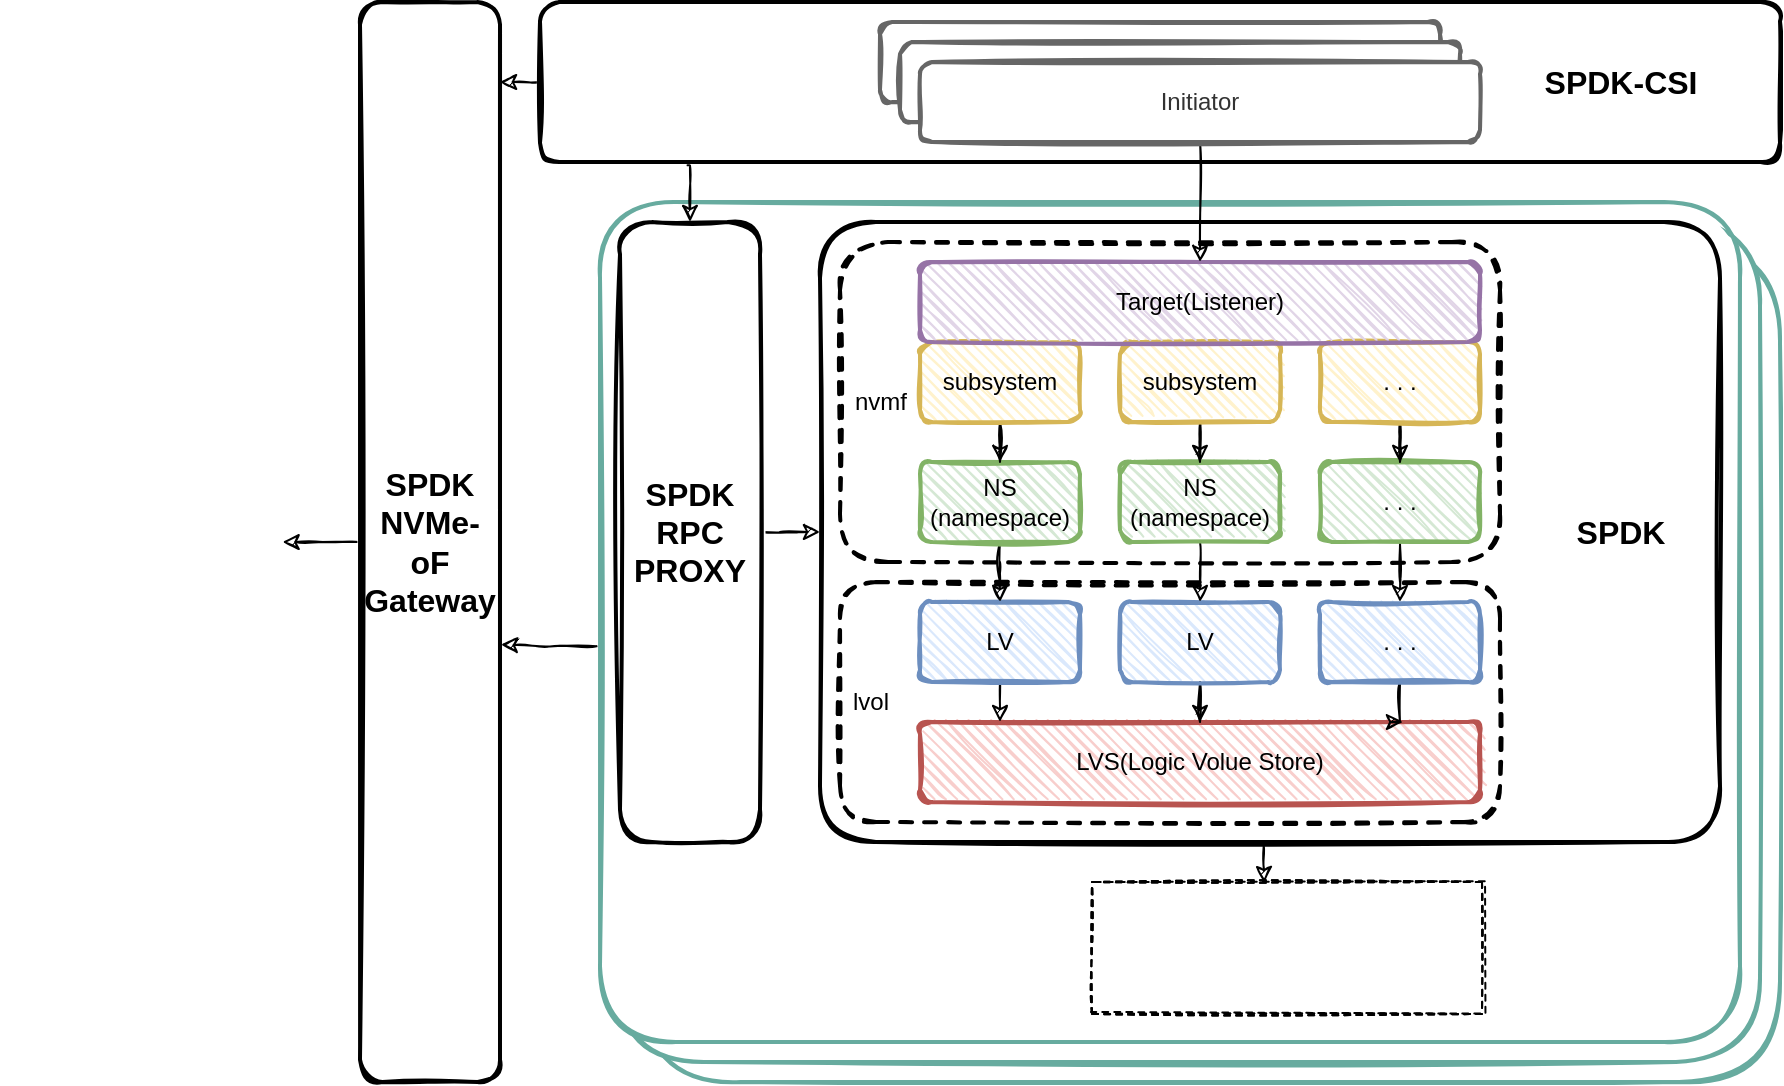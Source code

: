 <mxfile version="15.9.4" type="github">
  <diagram id="_k0dfrmrgLHj1u3hm91S" name="SPDK NVMe-oF Gateway">
    <mxGraphModel dx="2012" dy="743" grid="1" gridSize="10" guides="1" tooltips="1" connect="1" arrows="1" fold="1" page="1" pageScale="1" pageWidth="827" pageHeight="1169" math="0" shadow="0">
      <root>
        <mxCell id="0" />
        <mxCell id="1" parent="0" />
        <mxCell id="-MNfSVvUteKUCQnHGyNg-47" value="&lt;font style=&quot;font-size: 16px&quot;&gt;&lt;b&gt;&lt;br&gt;&lt;/b&gt;&lt;/font&gt;" style="rounded=1;whiteSpace=wrap;html=1;strokeWidth=2;fillWeight=1;hachureGap=4;hachureAngle=45;sketch=1;strokeColor=#67AB9F;arcSize=12;" vertex="1" parent="1">
          <mxGeometry x="90" y="360" width="570" height="420" as="geometry" />
        </mxCell>
        <mxCell id="-MNfSVvUteKUCQnHGyNg-46" value="&lt;font style=&quot;font-size: 16px&quot;&gt;&lt;b&gt;&lt;br&gt;&lt;/b&gt;&lt;/font&gt;" style="rounded=1;whiteSpace=wrap;html=1;strokeWidth=2;fillWeight=1;hachureGap=4;hachureAngle=45;sketch=1;strokeColor=#67AB9F;arcSize=10;" vertex="1" parent="1">
          <mxGeometry x="80" y="350" width="570" height="420" as="geometry" />
        </mxCell>
        <mxCell id="-MNfSVvUteKUCQnHGyNg-44" style="edgeStyle=orthogonalEdgeStyle;rounded=0;sketch=1;orthogonalLoop=1;jettySize=auto;html=1;entryX=1.007;entryY=0.595;entryDx=0;entryDy=0;entryPerimeter=0;fontSize=16;strokeWidth=1;exitX=-0.003;exitY=0.529;exitDx=0;exitDy=0;exitPerimeter=0;" edge="1" parent="1" source="-MNfSVvUteKUCQnHGyNg-42" target="-MNfSVvUteKUCQnHGyNg-33">
          <mxGeometry relative="1" as="geometry" />
        </mxCell>
        <mxCell id="-MNfSVvUteKUCQnHGyNg-42" value="&lt;font style=&quot;font-size: 16px&quot;&gt;&lt;b&gt;&lt;br&gt;&lt;/b&gt;&lt;/font&gt;" style="rounded=1;whiteSpace=wrap;html=1;strokeWidth=2;fillWeight=1;hachureGap=4;hachureAngle=45;sketch=1;strokeColor=#67AB9F;arcSize=9;" vertex="1" parent="1">
          <mxGeometry x="70" y="340" width="570" height="420" as="geometry" />
        </mxCell>
        <mxCell id="-MNfSVvUteKUCQnHGyNg-40" style="edgeStyle=orthogonalEdgeStyle;rounded=0;sketch=1;orthogonalLoop=1;jettySize=auto;html=1;entryX=1.004;entryY=0.091;entryDx=0;entryDy=0;entryPerimeter=0;fontSize=16;" edge="1" parent="1" source="-MNfSVvUteKUCQnHGyNg-31">
          <mxGeometry relative="1" as="geometry">
            <mxPoint x="20.28" y="280.04" as="targetPoint" />
          </mxGeometry>
        </mxCell>
        <mxCell id="-MNfSVvUteKUCQnHGyNg-43" style="edgeStyle=orthogonalEdgeStyle;rounded=0;sketch=1;orthogonalLoop=1;jettySize=auto;html=1;entryX=0.5;entryY=0;entryDx=0;entryDy=0;fontSize=16;exitX=0.119;exitY=1.021;exitDx=0;exitDy=0;exitPerimeter=0;" edge="1" parent="1" source="-MNfSVvUteKUCQnHGyNg-31" target="-MNfSVvUteKUCQnHGyNg-35">
          <mxGeometry relative="1" as="geometry">
            <mxPoint x="110" y="310" as="sourcePoint" />
            <Array as="points">
              <mxPoint x="115" y="322" />
            </Array>
          </mxGeometry>
        </mxCell>
        <mxCell id="-MNfSVvUteKUCQnHGyNg-31" value="" style="rounded=1;whiteSpace=wrap;html=1;strokeWidth=2;fillWeight=1;hachureGap=4;hachureAngle=45;sketch=1;strokeColor=#000000;arcSize=12;" vertex="1" parent="1">
          <mxGeometry x="40" y="240" width="620" height="80" as="geometry" />
        </mxCell>
        <mxCell id="-MNfSVvUteKUCQnHGyNg-30" value="" style="rounded=1;whiteSpace=wrap;html=1;strokeWidth=2;fillWeight=1;hachureGap=4;hachureAngle=45;sketch=1;fillColor=default;strokeColor=#666666;fontColor=#333333;" vertex="1" parent="1">
          <mxGeometry x="210" y="250" width="280" height="40" as="geometry" />
        </mxCell>
        <mxCell id="-MNfSVvUteKUCQnHGyNg-25" value="" style="rounded=1;whiteSpace=wrap;html=1;strokeWidth=2;fillWeight=1;hachureGap=4;hachureAngle=45;sketch=1;strokeColor=#000000;arcSize=9;" vertex="1" parent="1">
          <mxGeometry x="180" y="350" width="450" height="310" as="geometry" />
        </mxCell>
        <mxCell id="-MNfSVvUteKUCQnHGyNg-23" value="" style="rounded=1;whiteSpace=wrap;html=1;strokeWidth=2;fillWeight=1;hachureGap=4;hachureAngle=45;sketch=1;strokeColor=#000000;dashed=1;" vertex="1" parent="1">
          <mxGeometry x="190" y="360" width="330" height="160" as="geometry" />
        </mxCell>
        <mxCell id="-MNfSVvUteKUCQnHGyNg-21" value="" style="rounded=1;whiteSpace=wrap;html=1;strokeWidth=2;fillWeight=1;hachureGap=4;hachureAngle=45;sketch=1;strokeColor=#000000;dashed=1;" vertex="1" parent="1">
          <mxGeometry x="190" y="530" width="330" height="120" as="geometry" />
        </mxCell>
        <mxCell id="-MNfSVvUteKUCQnHGyNg-1" value="LVS(Logic Volue Store)" style="rounded=1;whiteSpace=wrap;html=1;strokeWidth=2;fillWeight=1;hachureGap=4;hachureAngle=45;fillColor=#f8cecc;sketch=1;strokeColor=#b85450;" vertex="1" parent="1">
          <mxGeometry x="230" y="600" width="280" height="40" as="geometry" />
        </mxCell>
        <mxCell id="-MNfSVvUteKUCQnHGyNg-5" style="edgeStyle=orthogonalEdgeStyle;rounded=0;orthogonalLoop=1;jettySize=auto;html=1;entryX=0.145;entryY=0.021;entryDx=0;entryDy=0;entryPerimeter=0;sketch=1;" edge="1" parent="1" source="-MNfSVvUteKUCQnHGyNg-2" target="-MNfSVvUteKUCQnHGyNg-1">
          <mxGeometry relative="1" as="geometry" />
        </mxCell>
        <mxCell id="-MNfSVvUteKUCQnHGyNg-2" value="LV" style="rounded=1;whiteSpace=wrap;html=1;strokeWidth=2;fillWeight=1;hachureGap=4;hachureAngle=45;sketch=1;fillColor=#dae8fc;strokeColor=#6c8ebf;" vertex="1" parent="1">
          <mxGeometry x="230" y="540" width="80" height="40" as="geometry" />
        </mxCell>
        <mxCell id="-MNfSVvUteKUCQnHGyNg-6" style="edgeStyle=orthogonalEdgeStyle;rounded=0;sketch=1;orthogonalLoop=1;jettySize=auto;html=1;entryX=0.5;entryY=0;entryDx=0;entryDy=0;" edge="1" parent="1" source="-MNfSVvUteKUCQnHGyNg-3" target="-MNfSVvUteKUCQnHGyNg-1">
          <mxGeometry relative="1" as="geometry" />
        </mxCell>
        <mxCell id="-MNfSVvUteKUCQnHGyNg-3" value="LV" style="rounded=1;whiteSpace=wrap;html=1;strokeWidth=2;fillWeight=1;hachureGap=4;hachureAngle=45;sketch=1;fillColor=#dae8fc;strokeColor=#6c8ebf;" vertex="1" parent="1">
          <mxGeometry x="330" y="540" width="80" height="40" as="geometry" />
        </mxCell>
        <mxCell id="-MNfSVvUteKUCQnHGyNg-7" style="edgeStyle=orthogonalEdgeStyle;rounded=0;sketch=1;orthogonalLoop=1;jettySize=auto;html=1;" edge="1" parent="1" source="-MNfSVvUteKUCQnHGyNg-4">
          <mxGeometry relative="1" as="geometry">
            <mxPoint x="471" y="600" as="targetPoint" />
          </mxGeometry>
        </mxCell>
        <mxCell id="-MNfSVvUteKUCQnHGyNg-4" value=". . ." style="rounded=1;whiteSpace=wrap;html=1;strokeWidth=2;fillWeight=1;hachureGap=4;hachureAngle=45;sketch=1;fillColor=#dae8fc;strokeColor=#6c8ebf;" vertex="1" parent="1">
          <mxGeometry x="430" y="540" width="80" height="40" as="geometry" />
        </mxCell>
        <mxCell id="-MNfSVvUteKUCQnHGyNg-11" value="" style="edgeStyle=orthogonalEdgeStyle;rounded=0;sketch=1;orthogonalLoop=1;jettySize=auto;html=1;" edge="1" parent="1" source="-MNfSVvUteKUCQnHGyNg-8" target="-MNfSVvUteKUCQnHGyNg-2">
          <mxGeometry relative="1" as="geometry" />
        </mxCell>
        <mxCell id="-MNfSVvUteKUCQnHGyNg-8" value="NS&lt;br&gt;(namespace)" style="rounded=1;whiteSpace=wrap;html=1;strokeWidth=2;fillWeight=1;hachureGap=4;hachureAngle=45;sketch=1;fillColor=#d5e8d4;strokeColor=#82b366;" vertex="1" parent="1">
          <mxGeometry x="230" y="470" width="80" height="40" as="geometry" />
        </mxCell>
        <mxCell id="-MNfSVvUteKUCQnHGyNg-12" value="" style="edgeStyle=orthogonalEdgeStyle;rounded=0;sketch=1;orthogonalLoop=1;jettySize=auto;html=1;" edge="1" parent="1" source="-MNfSVvUteKUCQnHGyNg-9" target="-MNfSVvUteKUCQnHGyNg-3">
          <mxGeometry relative="1" as="geometry" />
        </mxCell>
        <mxCell id="-MNfSVvUteKUCQnHGyNg-9" value="NS&lt;br&gt;(namespace)" style="rounded=1;whiteSpace=wrap;html=1;strokeWidth=2;fillWeight=1;hachureGap=4;hachureAngle=45;sketch=1;fillColor=#d5e8d4;strokeColor=#82b366;" vertex="1" parent="1">
          <mxGeometry x="330" y="470" width="80" height="40" as="geometry" />
        </mxCell>
        <mxCell id="-MNfSVvUteKUCQnHGyNg-13" value="" style="edgeStyle=orthogonalEdgeStyle;rounded=0;sketch=1;orthogonalLoop=1;jettySize=auto;html=1;" edge="1" parent="1" source="-MNfSVvUteKUCQnHGyNg-10" target="-MNfSVvUteKUCQnHGyNg-4">
          <mxGeometry relative="1" as="geometry" />
        </mxCell>
        <mxCell id="-MNfSVvUteKUCQnHGyNg-10" value=". . ." style="rounded=1;whiteSpace=wrap;html=1;strokeWidth=2;fillWeight=1;hachureGap=4;hachureAngle=45;sketch=1;fillColor=#d5e8d4;strokeColor=#82b366;" vertex="1" parent="1">
          <mxGeometry x="430" y="470" width="80" height="40" as="geometry" />
        </mxCell>
        <mxCell id="-MNfSVvUteKUCQnHGyNg-15" value="" style="edgeStyle=orthogonalEdgeStyle;rounded=0;sketch=1;orthogonalLoop=1;jettySize=auto;html=1;" edge="1" parent="1" source="-MNfSVvUteKUCQnHGyNg-14" target="-MNfSVvUteKUCQnHGyNg-8">
          <mxGeometry relative="1" as="geometry" />
        </mxCell>
        <mxCell id="-MNfSVvUteKUCQnHGyNg-14" value="subsystem" style="rounded=1;whiteSpace=wrap;html=1;strokeWidth=2;fillWeight=1;hachureGap=4;hachureAngle=45;sketch=1;fillColor=#fff2cc;strokeColor=#d6b656;" vertex="1" parent="1">
          <mxGeometry x="230" y="410" width="80" height="40" as="geometry" />
        </mxCell>
        <mxCell id="-MNfSVvUteKUCQnHGyNg-17" value="" style="edgeStyle=orthogonalEdgeStyle;rounded=0;sketch=1;orthogonalLoop=1;jettySize=auto;html=1;" edge="1" parent="1" source="-MNfSVvUteKUCQnHGyNg-16" target="-MNfSVvUteKUCQnHGyNg-9">
          <mxGeometry relative="1" as="geometry" />
        </mxCell>
        <mxCell id="-MNfSVvUteKUCQnHGyNg-16" value="subsystem" style="rounded=1;whiteSpace=wrap;html=1;strokeWidth=2;fillWeight=1;hachureGap=4;hachureAngle=45;sketch=1;fillColor=#fff2cc;strokeColor=#d6b656;" vertex="1" parent="1">
          <mxGeometry x="330" y="410" width="80" height="40" as="geometry" />
        </mxCell>
        <mxCell id="-MNfSVvUteKUCQnHGyNg-19" value="" style="edgeStyle=orthogonalEdgeStyle;rounded=0;sketch=1;orthogonalLoop=1;jettySize=auto;html=1;" edge="1" parent="1" source="-MNfSVvUteKUCQnHGyNg-18" target="-MNfSVvUteKUCQnHGyNg-10">
          <mxGeometry relative="1" as="geometry" />
        </mxCell>
        <mxCell id="-MNfSVvUteKUCQnHGyNg-18" value=". . ." style="rounded=1;whiteSpace=wrap;html=1;strokeWidth=2;fillWeight=1;hachureGap=4;hachureAngle=45;sketch=1;fillColor=#fff2cc;strokeColor=#d6b656;" vertex="1" parent="1">
          <mxGeometry x="430" y="410" width="80" height="40" as="geometry" />
        </mxCell>
        <mxCell id="-MNfSVvUteKUCQnHGyNg-20" value="Target(Listener)" style="rounded=1;whiteSpace=wrap;html=1;strokeWidth=2;fillWeight=1;hachureGap=4;hachureAngle=45;sketch=1;fillColor=#e1d5e7;strokeColor=#9673a6;" vertex="1" parent="1">
          <mxGeometry x="230" y="370" width="280" height="40" as="geometry" />
        </mxCell>
        <mxCell id="-MNfSVvUteKUCQnHGyNg-22" value="lvol" style="text;html=1;align=center;verticalAlign=middle;resizable=0;points=[];autosize=1;strokeColor=none;fillColor=none;" vertex="1" parent="1">
          <mxGeometry x="190" y="580" width="30" height="20" as="geometry" />
        </mxCell>
        <mxCell id="-MNfSVvUteKUCQnHGyNg-24" value="nvmf" style="text;html=1;align=center;verticalAlign=middle;resizable=0;points=[];autosize=1;strokeColor=none;fillColor=none;" vertex="1" parent="1">
          <mxGeometry x="190" y="430" width="40" height="20" as="geometry" />
        </mxCell>
        <mxCell id="-MNfSVvUteKUCQnHGyNg-26" value="SPDK" style="text;html=1;align=center;verticalAlign=middle;resizable=0;points=[];autosize=1;strokeColor=none;fillColor=none;fontSize=16;fontStyle=1" vertex="1" parent="1">
          <mxGeometry x="550" y="495" width="60" height="20" as="geometry" />
        </mxCell>
        <mxCell id="-MNfSVvUteKUCQnHGyNg-28" value="" style="rounded=1;whiteSpace=wrap;html=1;strokeWidth=2;fillWeight=1;hachureGap=4;hachureAngle=45;sketch=1;fillColor=default;strokeColor=#666666;fontColor=#333333;" vertex="1" parent="1">
          <mxGeometry x="220" y="260" width="280" height="40" as="geometry" />
        </mxCell>
        <mxCell id="-MNfSVvUteKUCQnHGyNg-29" style="edgeStyle=orthogonalEdgeStyle;rounded=0;sketch=1;orthogonalLoop=1;jettySize=auto;html=1;entryX=0.5;entryY=0;entryDx=0;entryDy=0;fontSize=16;" edge="1" parent="1" source="-MNfSVvUteKUCQnHGyNg-27" target="-MNfSVvUteKUCQnHGyNg-20">
          <mxGeometry relative="1" as="geometry" />
        </mxCell>
        <mxCell id="-MNfSVvUteKUCQnHGyNg-27" value="Initiator" style="rounded=1;whiteSpace=wrap;html=1;strokeWidth=2;fillWeight=1;hachureGap=4;hachureAngle=45;sketch=1;fillColor=default;strokeColor=#666666;fontColor=#333333;gradientColor=none;" vertex="1" parent="1">
          <mxGeometry x="230" y="270" width="280" height="40" as="geometry" />
        </mxCell>
        <mxCell id="-MNfSVvUteKUCQnHGyNg-32" value="SPDK-CSI" style="text;html=1;align=center;verticalAlign=middle;resizable=0;points=[];autosize=1;strokeColor=none;fillColor=none;fontSize=16;fontStyle=1" vertex="1" parent="1">
          <mxGeometry x="535" y="270" width="90" height="20" as="geometry" />
        </mxCell>
        <mxCell id="-MNfSVvUteKUCQnHGyNg-62" value="" style="edgeStyle=orthogonalEdgeStyle;rounded=0;sketch=1;orthogonalLoop=1;jettySize=auto;html=1;fontSize=16;strokeWidth=1;" edge="1" parent="1" source="-MNfSVvUteKUCQnHGyNg-33" target="-MNfSVvUteKUCQnHGyNg-59">
          <mxGeometry relative="1" as="geometry" />
        </mxCell>
        <mxCell id="-MNfSVvUteKUCQnHGyNg-33" value="&lt;font style=&quot;font-size: 16px&quot;&gt;&lt;b&gt;SPDK&lt;br&gt;NVMe-oF&lt;br&gt;Gateway&lt;/b&gt;&lt;/font&gt;" style="rounded=1;whiteSpace=wrap;html=1;strokeWidth=2;fillWeight=1;hachureGap=4;hachureAngle=45;sketch=1;strokeColor=#000000;arcSize=16;" vertex="1" parent="1">
          <mxGeometry x="-50" y="240" width="70" height="540" as="geometry" />
        </mxCell>
        <mxCell id="-MNfSVvUteKUCQnHGyNg-39" style="edgeStyle=orthogonalEdgeStyle;rounded=0;sketch=1;orthogonalLoop=1;jettySize=auto;html=1;entryX=0;entryY=0.5;entryDx=0;entryDy=0;fontSize=16;" edge="1" parent="1" source="-MNfSVvUteKUCQnHGyNg-35" target="-MNfSVvUteKUCQnHGyNg-25">
          <mxGeometry relative="1" as="geometry" />
        </mxCell>
        <mxCell id="-MNfSVvUteKUCQnHGyNg-35" value="&lt;font style=&quot;font-size: 16px&quot;&gt;&lt;b&gt;SPDK&lt;br&gt;RPC&lt;br&gt;PROXY&lt;br&gt;&lt;/b&gt;&lt;/font&gt;" style="rounded=1;whiteSpace=wrap;html=1;strokeWidth=2;fillWeight=1;hachureGap=4;hachureAngle=45;sketch=1;strokeColor=#000000;arcSize=23;" vertex="1" parent="1">
          <mxGeometry x="80" y="350" width="70" height="310" as="geometry" />
        </mxCell>
        <mxCell id="-MNfSVvUteKUCQnHGyNg-59" value="" style="shape=image;verticalLabelPosition=bottom;labelBackgroundColor=#ffffff;verticalAlign=top;aspect=fixed;imageAspect=0;image=https://cdn.worldvectorlogo.com/logos/etcd.svg;imageBackground=default;imageBorder=none;dashed=1;" vertex="1" parent="1">
          <mxGeometry x="-230" y="485" width="141.3" height="50" as="geometry" />
        </mxCell>
        <mxCell id="-MNfSVvUteKUCQnHGyNg-55" value="" style="shape=image;verticalLabelPosition=bottom;labelBackgroundColor=#ffffff;verticalAlign=top;aspect=fixed;imageAspect=0;image=https://nvmexpress.org/wp-content/uploads/nvm-express-web.png;imageBackground=default;imageBorder=default;dashed=1;sketch=1;" vertex="1" parent="1">
          <mxGeometry x="316" y="680" width="195" height="66" as="geometry" />
        </mxCell>
        <mxCell id="-MNfSVvUteKUCQnHGyNg-61" value="" style="endArrow=classic;html=1;rounded=0;sketch=1;fontSize=16;strokeWidth=1;exitX=0.493;exitY=1.006;exitDx=0;exitDy=0;exitPerimeter=0;entryX=0.442;entryY=0.008;entryDx=0;entryDy=0;entryPerimeter=0;" edge="1" parent="1" source="-MNfSVvUteKUCQnHGyNg-25" target="-MNfSVvUteKUCQnHGyNg-55">
          <mxGeometry width="50" height="50" relative="1" as="geometry">
            <mxPoint x="430" y="660" as="sourcePoint" />
            <mxPoint x="480" y="610" as="targetPoint" />
          </mxGeometry>
        </mxCell>
      </root>
    </mxGraphModel>
  </diagram>
</mxfile>
